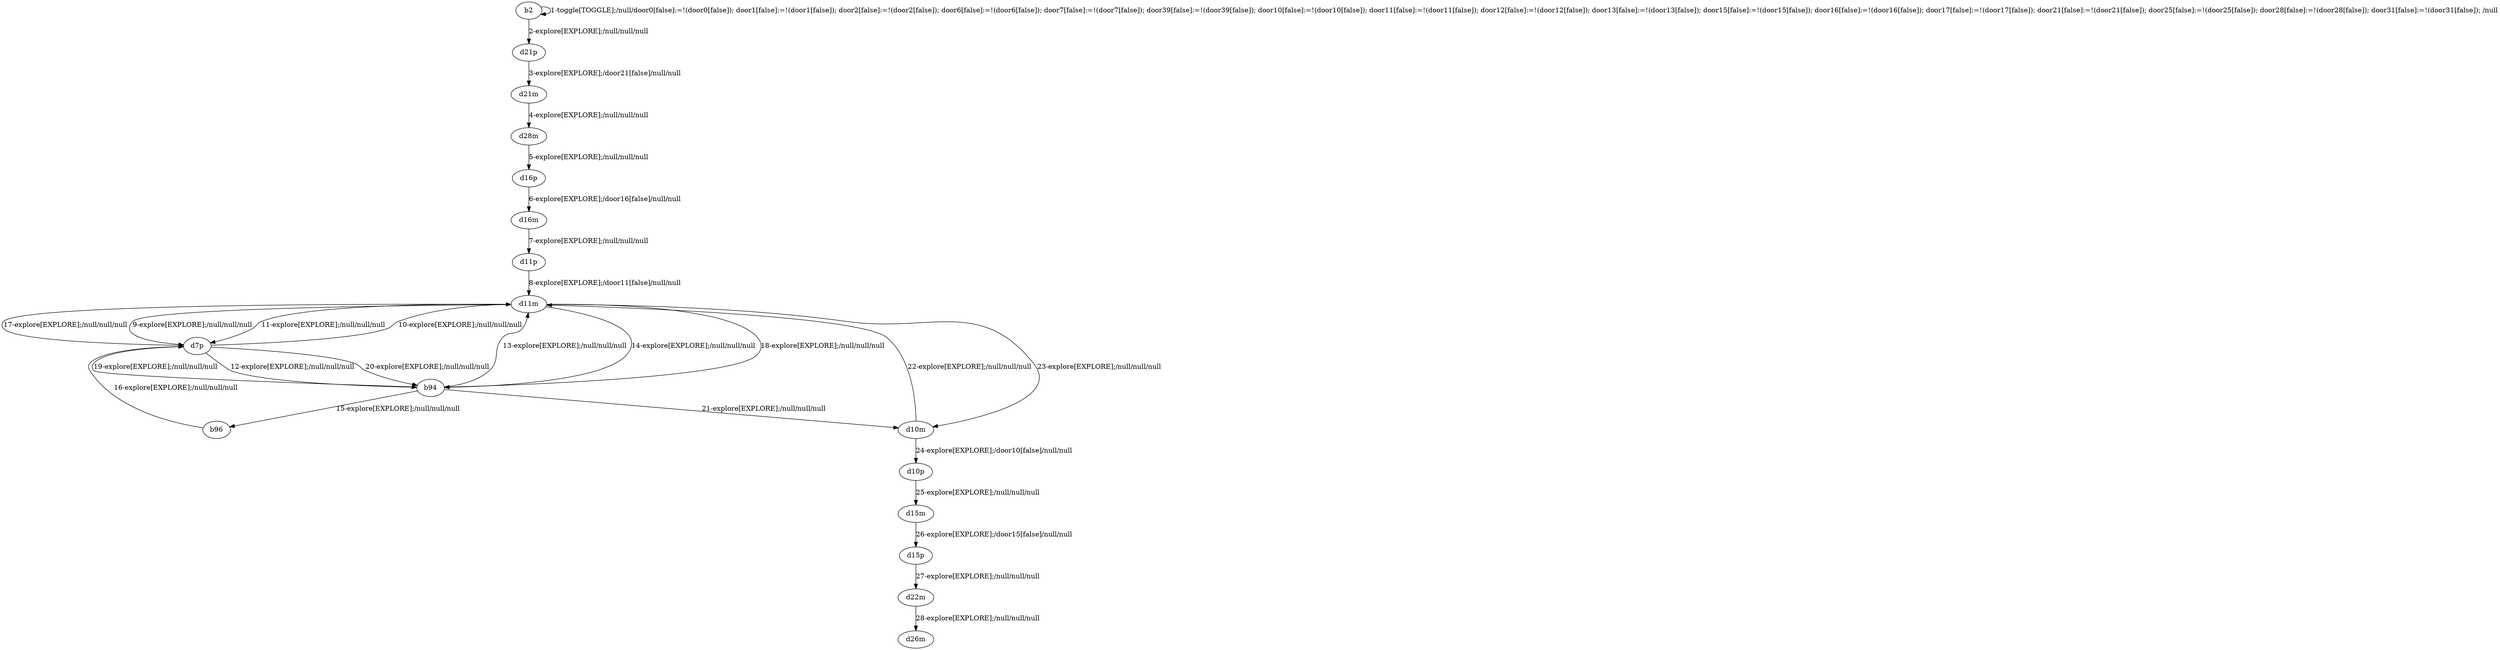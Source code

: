# Total number of goals covered by this test: 3
# d7p --> b94
# b94 --> d7p
# b94 --> d11m

digraph g {
"b2" -> "b2" [label = "1-toggle[TOGGLE];/null/door0[false]:=!(door0[false]); door1[false]:=!(door1[false]); door2[false]:=!(door2[false]); door6[false]:=!(door6[false]); door7[false]:=!(door7[false]); door39[false]:=!(door39[false]); door10[false]:=!(door10[false]); door11[false]:=!(door11[false]); door12[false]:=!(door12[false]); door13[false]:=!(door13[false]); door15[false]:=!(door15[false]); door16[false]:=!(door16[false]); door17[false]:=!(door17[false]); door21[false]:=!(door21[false]); door25[false]:=!(door25[false]); door28[false]:=!(door28[false]); door31[false]:=!(door31[false]); /null"];
"b2" -> "d21p" [label = "2-explore[EXPLORE];/null/null/null"];
"d21p" -> "d21m" [label = "3-explore[EXPLORE];/door21[false]/null/null"];
"d21m" -> "d28m" [label = "4-explore[EXPLORE];/null/null/null"];
"d28m" -> "d16p" [label = "5-explore[EXPLORE];/null/null/null"];
"d16p" -> "d16m" [label = "6-explore[EXPLORE];/door16[false]/null/null"];
"d16m" -> "d11p" [label = "7-explore[EXPLORE];/null/null/null"];
"d11p" -> "d11m" [label = "8-explore[EXPLORE];/door11[false]/null/null"];
"d11m" -> "d7p" [label = "9-explore[EXPLORE];/null/null/null"];
"d7p" -> "d11m" [label = "10-explore[EXPLORE];/null/null/null"];
"d11m" -> "d7p" [label = "11-explore[EXPLORE];/null/null/null"];
"d7p" -> "b94" [label = "12-explore[EXPLORE];/null/null/null"];
"b94" -> "d11m" [label = "13-explore[EXPLORE];/null/null/null"];
"d11m" -> "b94" [label = "14-explore[EXPLORE];/null/null/null"];
"b94" -> "b96" [label = "15-explore[EXPLORE];/null/null/null"];
"b96" -> "d7p" [label = "16-explore[EXPLORE];/null/null/null"];
"d7p" -> "d11m" [label = "17-explore[EXPLORE];/null/null/null"];
"d11m" -> "b94" [label = "18-explore[EXPLORE];/null/null/null"];
"b94" -> "d7p" [label = "19-explore[EXPLORE];/null/null/null"];
"d7p" -> "b94" [label = "20-explore[EXPLORE];/null/null/null"];
"b94" -> "d10m" [label = "21-explore[EXPLORE];/null/null/null"];
"d10m" -> "d11m" [label = "22-explore[EXPLORE];/null/null/null"];
"d11m" -> "d10m" [label = "23-explore[EXPLORE];/null/null/null"];
"d10m" -> "d10p" [label = "24-explore[EXPLORE];/door10[false]/null/null"];
"d10p" -> "d15m" [label = "25-explore[EXPLORE];/null/null/null"];
"d15m" -> "d15p" [label = "26-explore[EXPLORE];/door15[false]/null/null"];
"d15p" -> "d22m" [label = "27-explore[EXPLORE];/null/null/null"];
"d22m" -> "d26m" [label = "28-explore[EXPLORE];/null/null/null"];
}